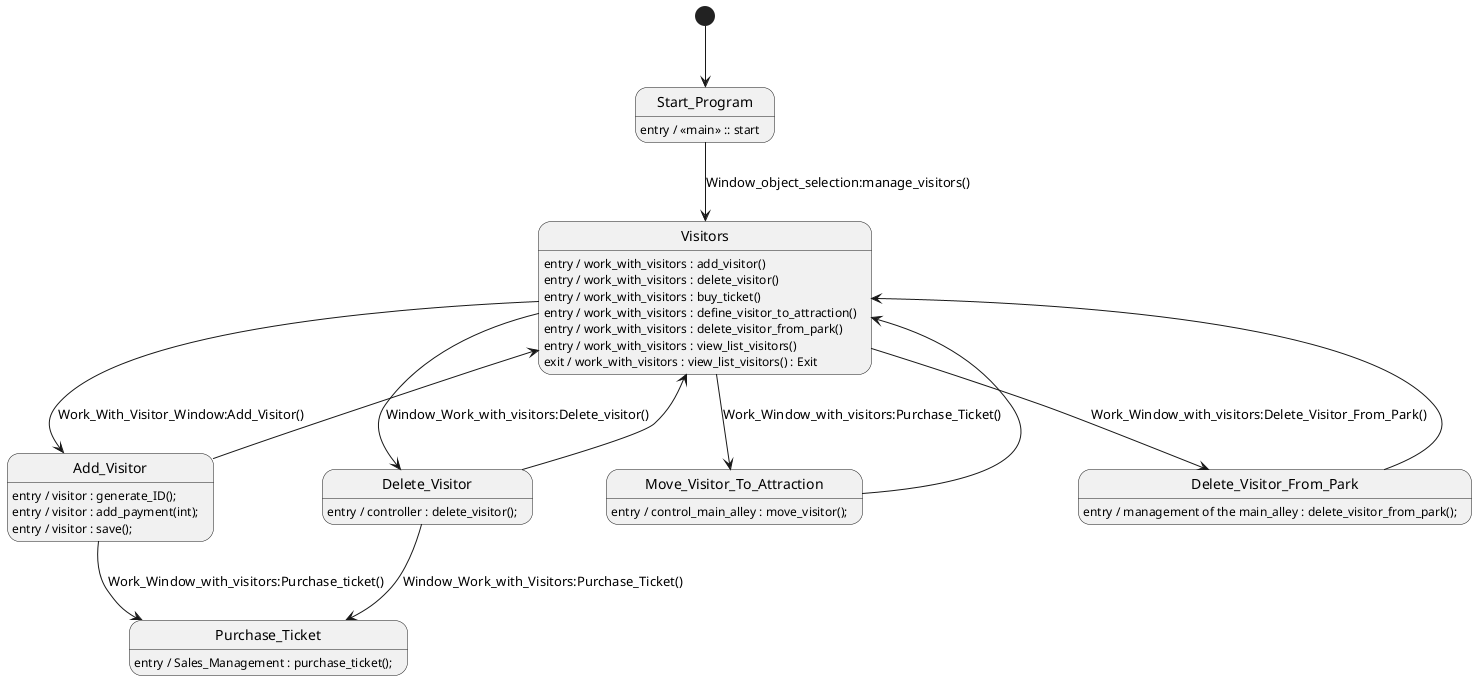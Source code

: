 @startuml
hide empty description

[*] --> Start_Program
    Start_Program : entry / <<main>> :: start

    Start_Program --> Visitors : Window_object_selection:manage_visitors()
        Visitors : entry / work_with_visitors : add_visitor()
        Visitors : entry / work_with_visitors : delete_visitor()
        Visitors : entry / work_with_visitors : buy_ticket()
        Visitors : entry / work_with_visitors : define_visitor_to_attraction()
        Visitors : entry / work_with_visitors : delete_visitor_from_park()
        Visitors : entry / work_with_visitors : view_list_visitors()
        Visitors : exit / work_with_visitors : view_list_visitors() : Exit
            Visitors --> Add_Visitor: Work_With_Visitor_Window:Add_Visitor()
                Add_Visitor : entry / visitor : generate_ID();
                Add_Visitor : entry / visitor : add_payment(int);
                Add_Visitor : entry / visitor : save();
            Add_Visitor --> Visitors

            Visitors --> Delete_Visitor: Window_Work_with_visitors:Delete_visitor()
                Delete_Visitor : entry / controller : delete_visitor();
            Delete_Visitor --> Visitors

                    Delete_Visitor --> Purchase_Ticket: Window_Work_with_Visitors:Purchase_Ticket()
                    Add_Visitor --> Purchase_Ticket: Work_Window_with_visitors:Purchase_ticket()
                        Purchase_Ticket : entry / Sales_Management : purchase_ticket();
            
            Visitors --> Move_Visitor_To_Attraction: Work_Window_with_visitors:Purchase_Ticket()
                Move_Visitor_To_Attraction : entry / control_main_alley : move_visitor();
            Move_Visitor_To_Attraction --> Visitors
            
            Visitors --> Delete_Visitor_From_Park: Work_Window_with_visitors:Delete_Visitor_From_Park()
                Delete_Visitor_From_Park : entry / management of the main_alley : delete_visitor_from_park();
            Delete_Visitor_From_Park --> Visitors 
          
@enduml